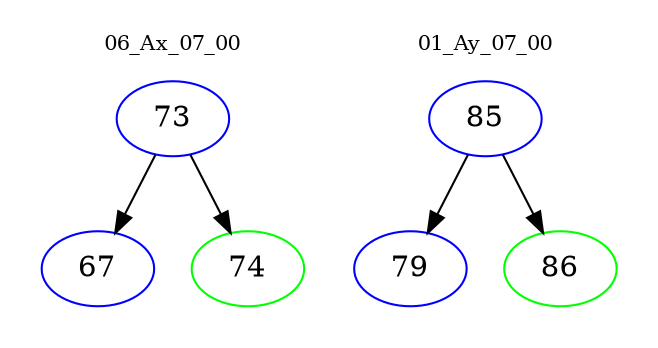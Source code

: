 digraph{
subgraph cluster_0 {
color = white
label = "06_Ax_07_00";
fontsize=10;
T0_73 [label="73", color="blue"]
T0_73 -> T0_67 [color="black"]
T0_67 [label="67", color="blue"]
T0_73 -> T0_74 [color="black"]
T0_74 [label="74", color="green"]
}
subgraph cluster_1 {
color = white
label = "01_Ay_07_00";
fontsize=10;
T1_85 [label="85", color="blue"]
T1_85 -> T1_79 [color="black"]
T1_79 [label="79", color="blue"]
T1_85 -> T1_86 [color="black"]
T1_86 [label="86", color="green"]
}
}
